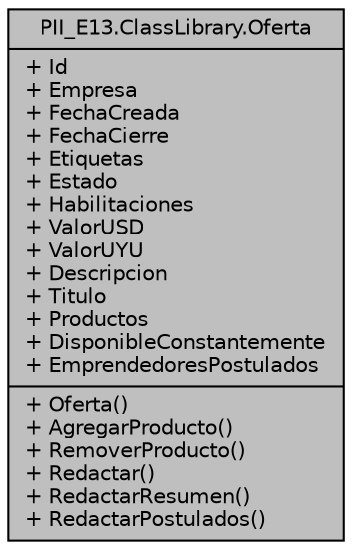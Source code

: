 digraph "PII_E13.ClassLibrary.Oferta"
{
 // INTERACTIVE_SVG=YES
 // LATEX_PDF_SIZE
  edge [fontname="Helvetica",fontsize="10",labelfontname="Helvetica",labelfontsize="10"];
  node [fontname="Helvetica",fontsize="10",shape=record];
  Node1 [label="{PII_E13.ClassLibrary.Oferta\n|+ Id\l+ Empresa\l+ FechaCreada\l+ FechaCierre\l+ Etiquetas\l+ Estado\l+ Habilitaciones\l+ ValorUSD\l+ ValorUYU\l+ Descripcion\l+ Titulo\l+ Productos\l+ DisponibleConstantemente\l+ EmprendedoresPostulados\l|+ Oferta()\l+ AgregarProducto()\l+ RemoverProducto()\l+ Redactar()\l+ RedactarResumen()\l+ RedactarPostulados()\l}",height=0.2,width=0.4,color="black", fillcolor="grey75", style="filled", fontcolor="black",tooltip="Patrones y principios aplicados: Principio EXPERT: ya que se le asignaron sus responsabilidades en su..."];
}

